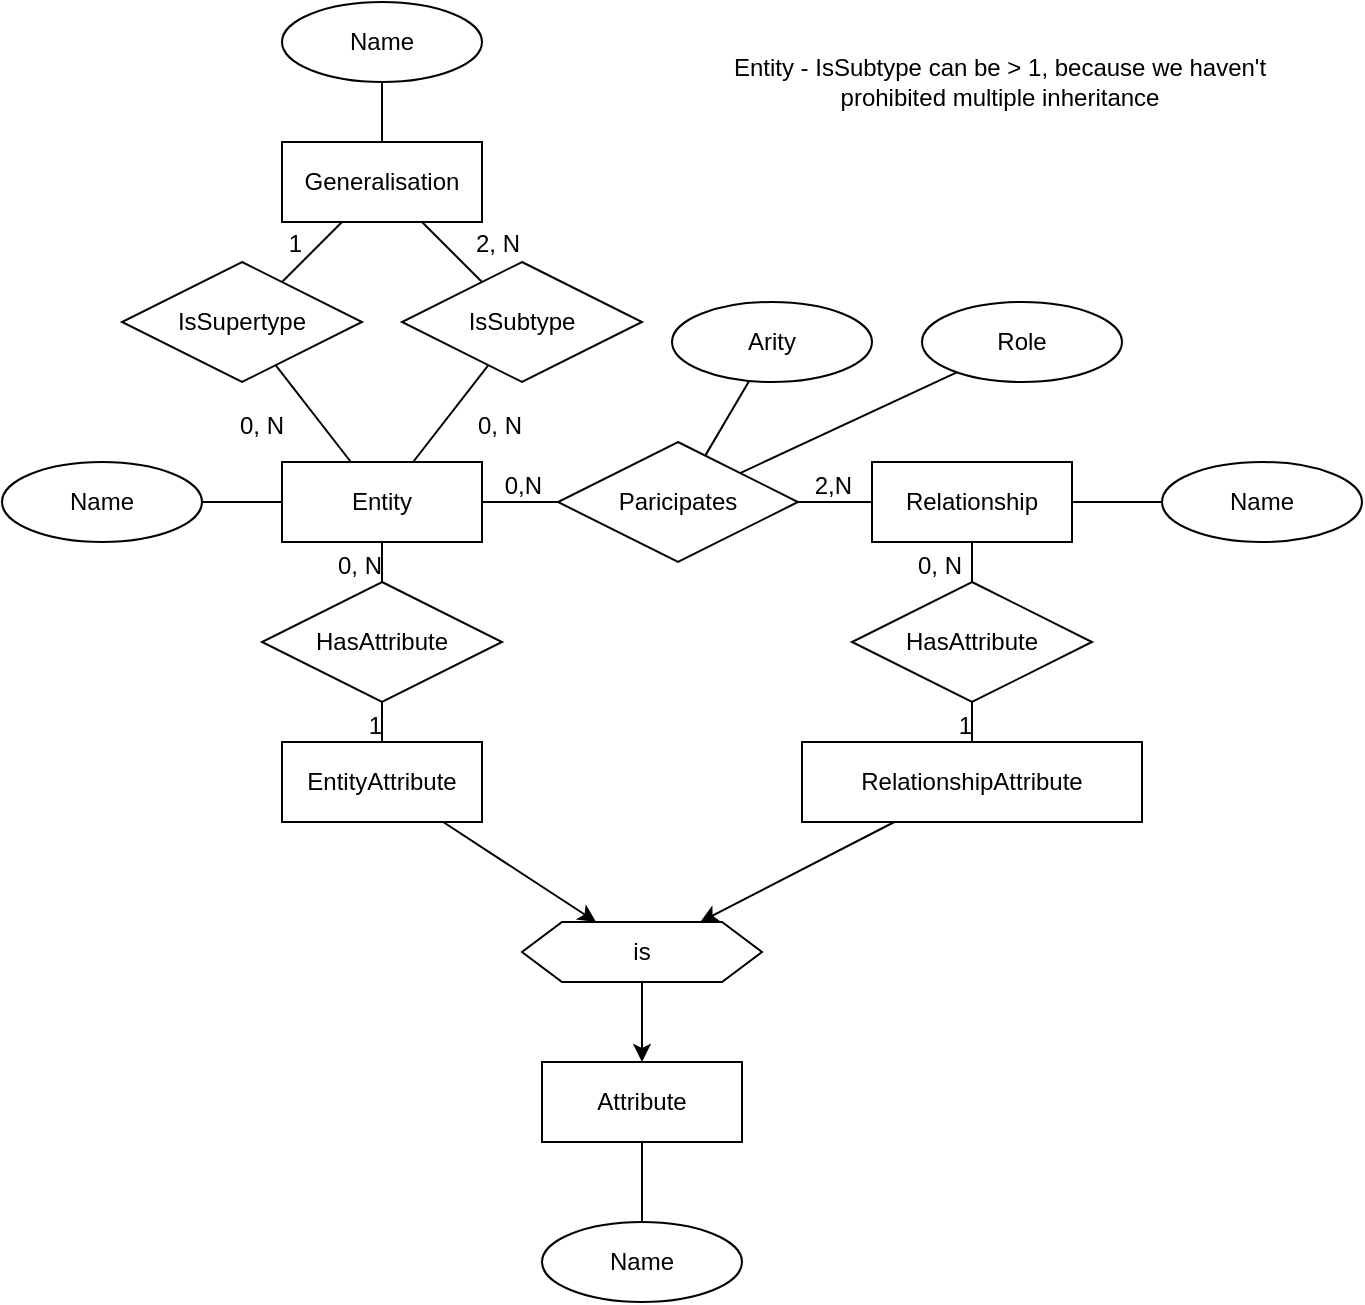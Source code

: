 <mxfile version="14.9.0" type="google"><diagram id="R2lEEEUBdFMjLlhIrx00" name="Page-1"><mxGraphModel dx="1185" dy="712" grid="1" gridSize="10" guides="1" tooltips="1" connect="1" arrows="1" fold="1" page="1" pageScale="1" pageWidth="850" pageHeight="1100" math="0" shadow="0" extFonts="Permanent Marker^https://fonts.googleapis.com/css?family=Permanent+Marker"><root><mxCell id="0"/><mxCell id="1" parent="0"/><mxCell id="xBqc--Fb50xrLihvyv_h-1" value="Entity" style="whiteSpace=wrap;html=1;align=center;" parent="1" vertex="1"><mxGeometry x="160" y="280" width="100" height="40" as="geometry"/></mxCell><mxCell id="xBqc--Fb50xrLihvyv_h-2" value="Relationship" style="whiteSpace=wrap;html=1;align=center;" parent="1" vertex="1"><mxGeometry x="455" y="280" width="100" height="40" as="geometry"/></mxCell><mxCell id="xBqc--Fb50xrLihvyv_h-5" value="Attribute" style="whiteSpace=wrap;html=1;align=center;" parent="1" vertex="1"><mxGeometry x="290" y="580" width="100" height="40" as="geometry"/></mxCell><mxCell id="xBqc--Fb50xrLihvyv_h-6" value="is" style="shape=hexagon;perimeter=hexagonPerimeter2;whiteSpace=wrap;html=1;fixedSize=1;" parent="1" vertex="1"><mxGeometry x="280" y="510" width="120" height="30" as="geometry"/></mxCell><mxCell id="xBqc--Fb50xrLihvyv_h-7" value="EntityAttribute" style="whiteSpace=wrap;html=1;align=center;" parent="1" vertex="1"><mxGeometry x="160" y="420" width="100" height="40" as="geometry"/></mxCell><mxCell id="xBqc--Fb50xrLihvyv_h-8" value="RelationshipAttribute" style="whiteSpace=wrap;html=1;align=center;" parent="1" vertex="1"><mxGeometry x="420" y="420" width="170" height="40" as="geometry"/></mxCell><mxCell id="xBqc--Fb50xrLihvyv_h-9" value="Name" style="ellipse;whiteSpace=wrap;html=1;align=center;" parent="1" vertex="1"><mxGeometry x="290" y="660" width="100" height="40" as="geometry"/></mxCell><mxCell id="xBqc--Fb50xrLihvyv_h-12" value="" style="endArrow=none;html=1;rounded=0;" parent="1" source="xBqc--Fb50xrLihvyv_h-5" target="xBqc--Fb50xrLihvyv_h-9" edge="1"><mxGeometry relative="1" as="geometry"><mxPoint x="120" y="720" as="sourcePoint"/><mxPoint x="280" y="720" as="targetPoint"/></mxGeometry></mxCell><mxCell id="xBqc--Fb50xrLihvyv_h-13" value="" style="endArrow=classic;html=1;" parent="1" source="xBqc--Fb50xrLihvyv_h-7" target="xBqc--Fb50xrLihvyv_h-6" edge="1"><mxGeometry width="50" height="50" relative="1" as="geometry"><mxPoint x="90" y="650" as="sourcePoint"/><mxPoint x="340" y="530" as="targetPoint"/></mxGeometry></mxCell><mxCell id="xBqc--Fb50xrLihvyv_h-14" value="" style="endArrow=classic;html=1;" parent="1" source="xBqc--Fb50xrLihvyv_h-8" target="xBqc--Fb50xrLihvyv_h-6" edge="1"><mxGeometry width="50" height="50" relative="1" as="geometry"><mxPoint x="560" y="630" as="sourcePoint"/><mxPoint x="610" y="580" as="targetPoint"/></mxGeometry></mxCell><mxCell id="xBqc--Fb50xrLihvyv_h-15" value="" style="endArrow=classic;html=1;" parent="1" source="xBqc--Fb50xrLihvyv_h-6" target="xBqc--Fb50xrLihvyv_h-5" edge="1"><mxGeometry width="50" height="50" relative="1" as="geometry"><mxPoint x="480" y="600" as="sourcePoint"/><mxPoint x="590" y="590" as="targetPoint"/></mxGeometry></mxCell><mxCell id="xBqc--Fb50xrLihvyv_h-16" value="Generalisation" style="whiteSpace=wrap;html=1;align=center;" parent="1" vertex="1"><mxGeometry x="160" y="120" width="100" height="40" as="geometry"/></mxCell><mxCell id="xBqc--Fb50xrLihvyv_h-17" value="IsSupertype" style="shape=rhombus;perimeter=rhombusPerimeter;whiteSpace=wrap;html=1;align=center;" parent="1" vertex="1"><mxGeometry x="80" y="180" width="120" height="60" as="geometry"/></mxCell><mxCell id="xBqc--Fb50xrLihvyv_h-18" value="IsSubtype" style="shape=rhombus;perimeter=rhombusPerimeter;whiteSpace=wrap;html=1;align=center;" parent="1" vertex="1"><mxGeometry x="220" y="180" width="120" height="60" as="geometry"/></mxCell><mxCell id="eBud6rbTgXAcrhmiEkKK-1" value="Paricipates" style="shape=rhombus;perimeter=rhombusPerimeter;whiteSpace=wrap;html=1;align=center;" vertex="1" parent="1"><mxGeometry x="298" y="270" width="120" height="60" as="geometry"/></mxCell><mxCell id="eBud6rbTgXAcrhmiEkKK-2" value="Arity" style="ellipse;whiteSpace=wrap;html=1;align=center;" vertex="1" parent="1"><mxGeometry x="355" y="200" width="100" height="40" as="geometry"/></mxCell><mxCell id="eBud6rbTgXAcrhmiEkKK-3" value="Role" style="ellipse;whiteSpace=wrap;html=1;align=center;" vertex="1" parent="1"><mxGeometry x="480" y="200" width="100" height="40" as="geometry"/></mxCell><mxCell id="eBud6rbTgXAcrhmiEkKK-6" value="HasAttribute" style="shape=rhombus;perimeter=rhombusPerimeter;whiteSpace=wrap;html=1;align=center;" vertex="1" parent="1"><mxGeometry x="150" y="340" width="120" height="60" as="geometry"/></mxCell><mxCell id="eBud6rbTgXAcrhmiEkKK-7" value="HasAttribute" style="shape=rhombus;perimeter=rhombusPerimeter;whiteSpace=wrap;html=1;align=center;" vertex="1" parent="1"><mxGeometry x="445" y="340" width="120" height="60" as="geometry"/></mxCell><mxCell id="eBud6rbTgXAcrhmiEkKK-8" value="Name" style="ellipse;whiteSpace=wrap;html=1;align=center;" vertex="1" parent="1"><mxGeometry x="600" y="280" width="100" height="40" as="geometry"/></mxCell><mxCell id="eBud6rbTgXAcrhmiEkKK-9" value="" style="endArrow=none;html=1;rounded=0;" edge="1" parent="1" source="xBqc--Fb50xrLihvyv_h-2" target="eBud6rbTgXAcrhmiEkKK-8"><mxGeometry relative="1" as="geometry"><mxPoint x="340" y="430" as="sourcePoint"/><mxPoint x="500" y="430" as="targetPoint"/></mxGeometry></mxCell><mxCell id="eBud6rbTgXAcrhmiEkKK-10" value="" style="endArrow=none;html=1;rounded=0;" edge="1" parent="1" source="eBud6rbTgXAcrhmiEkKK-1" target="eBud6rbTgXAcrhmiEkKK-3"><mxGeometry relative="1" as="geometry"><mxPoint x="340" y="430" as="sourcePoint"/><mxPoint x="500" y="430" as="targetPoint"/></mxGeometry></mxCell><mxCell id="eBud6rbTgXAcrhmiEkKK-11" value="" style="endArrow=none;html=1;rounded=0;" edge="1" parent="1" source="eBud6rbTgXAcrhmiEkKK-1" target="eBud6rbTgXAcrhmiEkKK-2"><mxGeometry relative="1" as="geometry"><mxPoint x="340" y="430" as="sourcePoint"/><mxPoint x="500" y="430" as="targetPoint"/></mxGeometry></mxCell><mxCell id="eBud6rbTgXAcrhmiEkKK-12" value="Name" style="ellipse;whiteSpace=wrap;html=1;align=center;" vertex="1" parent="1"><mxGeometry x="160" y="50" width="100" height="40" as="geometry"/></mxCell><mxCell id="eBud6rbTgXAcrhmiEkKK-13" value="" style="endArrow=none;html=1;rounded=0;" edge="1" parent="1" source="xBqc--Fb50xrLihvyv_h-16" target="eBud6rbTgXAcrhmiEkKK-12"><mxGeometry relative="1" as="geometry"><mxPoint x="340" y="300" as="sourcePoint"/><mxPoint x="500" y="300" as="targetPoint"/></mxGeometry></mxCell><mxCell id="eBud6rbTgXAcrhmiEkKK-14" value="" style="endArrow=none;html=1;rounded=0;" edge="1" parent="1" source="eBud6rbTgXAcrhmiEkKK-1" target="xBqc--Fb50xrLihvyv_h-2"><mxGeometry relative="1" as="geometry"><mxPoint x="290" y="380" as="sourcePoint"/><mxPoint x="390" y="380" as="targetPoint"/></mxGeometry></mxCell><mxCell id="eBud6rbTgXAcrhmiEkKK-15" value="2,N" style="resizable=0;html=1;align=right;verticalAlign=bottom;" connectable="0" vertex="1" parent="eBud6rbTgXAcrhmiEkKK-14"><mxGeometry x="1" relative="1" as="geometry"><mxPoint x="-10" as="offset"/></mxGeometry></mxCell><mxCell id="eBud6rbTgXAcrhmiEkKK-16" value="" style="endArrow=none;html=1;rounded=0;" edge="1" parent="1" source="eBud6rbTgXAcrhmiEkKK-1" target="xBqc--Fb50xrLihvyv_h-1"><mxGeometry relative="1" as="geometry"><mxPoint x="340" y="380" as="sourcePoint"/><mxPoint x="430" y="340" as="targetPoint"/></mxGeometry></mxCell><mxCell id="eBud6rbTgXAcrhmiEkKK-17" value="0,N" style="resizable=0;html=1;align=right;verticalAlign=bottom;" connectable="0" vertex="1" parent="eBud6rbTgXAcrhmiEkKK-16"><mxGeometry x="1" relative="1" as="geometry"><mxPoint x="30" as="offset"/></mxGeometry></mxCell><mxCell id="eBud6rbTgXAcrhmiEkKK-18" value="" style="endArrow=none;html=1;rounded=0;" edge="1" parent="1" source="xBqc--Fb50xrLihvyv_h-7" target="eBud6rbTgXAcrhmiEkKK-6"><mxGeometry relative="1" as="geometry"><mxPoint x="360" y="370" as="sourcePoint"/><mxPoint x="520" y="370" as="targetPoint"/></mxGeometry></mxCell><mxCell id="eBud6rbTgXAcrhmiEkKK-19" value="1" style="resizable=0;html=1;align=right;verticalAlign=bottom;" connectable="0" vertex="1" parent="eBud6rbTgXAcrhmiEkKK-18"><mxGeometry x="1" relative="1" as="geometry"><mxPoint y="20" as="offset"/></mxGeometry></mxCell><mxCell id="eBud6rbTgXAcrhmiEkKK-20" value="" style="endArrow=none;html=1;rounded=0;" edge="1" parent="1" source="eBud6rbTgXAcrhmiEkKK-6" target="xBqc--Fb50xrLihvyv_h-1"><mxGeometry relative="1" as="geometry"><mxPoint x="260" y="390" as="sourcePoint"/><mxPoint x="420" y="390" as="targetPoint"/></mxGeometry></mxCell><mxCell id="eBud6rbTgXAcrhmiEkKK-21" value="0, N" style="resizable=0;html=1;align=right;verticalAlign=bottom;" connectable="0" vertex="1" parent="eBud6rbTgXAcrhmiEkKK-20"><mxGeometry x="1" relative="1" as="geometry"><mxPoint y="20" as="offset"/></mxGeometry></mxCell><mxCell id="eBud6rbTgXAcrhmiEkKK-22" value="Name" style="ellipse;whiteSpace=wrap;html=1;align=center;" vertex="1" parent="1"><mxGeometry x="20" y="280" width="100" height="40" as="geometry"/></mxCell><mxCell id="eBud6rbTgXAcrhmiEkKK-23" value="" style="endArrow=none;html=1;rounded=0;" edge="1" parent="1" source="eBud6rbTgXAcrhmiEkKK-22" target="xBqc--Fb50xrLihvyv_h-1"><mxGeometry relative="1" as="geometry"><mxPoint x="350" y="470" as="sourcePoint"/><mxPoint x="510" y="470" as="targetPoint"/></mxGeometry></mxCell><mxCell id="eBud6rbTgXAcrhmiEkKK-24" value="" style="endArrow=none;html=1;rounded=0;" edge="1" parent="1" source="eBud6rbTgXAcrhmiEkKK-7" target="xBqc--Fb50xrLihvyv_h-2"><mxGeometry relative="1" as="geometry"><mxPoint x="350" y="390" as="sourcePoint"/><mxPoint x="740" y="450" as="targetPoint"/></mxGeometry></mxCell><mxCell id="eBud6rbTgXAcrhmiEkKK-25" value="0, N" style="resizable=0;html=1;align=right;verticalAlign=bottom;" connectable="0" vertex="1" parent="eBud6rbTgXAcrhmiEkKK-24"><mxGeometry x="1" relative="1" as="geometry"><mxPoint x="-5" y="20" as="offset"/></mxGeometry></mxCell><mxCell id="eBud6rbTgXAcrhmiEkKK-26" value="" style="endArrow=none;html=1;rounded=0;" edge="1" parent="1" source="eBud6rbTgXAcrhmiEkKK-7" target="xBqc--Fb50xrLihvyv_h-8"><mxGeometry relative="1" as="geometry"><mxPoint x="350" y="390" as="sourcePoint"/><mxPoint x="510" y="390" as="targetPoint"/></mxGeometry></mxCell><mxCell id="eBud6rbTgXAcrhmiEkKK-27" value="1" style="resizable=0;html=1;align=right;verticalAlign=bottom;" connectable="0" vertex="1" parent="eBud6rbTgXAcrhmiEkKK-26"><mxGeometry x="1" relative="1" as="geometry"/></mxCell><mxCell id="eBud6rbTgXAcrhmiEkKK-28" value="" style="endArrow=none;html=1;rounded=0;" edge="1" parent="1" source="xBqc--Fb50xrLihvyv_h-17" target="xBqc--Fb50xrLihvyv_h-16"><mxGeometry relative="1" as="geometry"><mxPoint x="350" y="320" as="sourcePoint"/><mxPoint x="510" y="320" as="targetPoint"/></mxGeometry></mxCell><mxCell id="eBud6rbTgXAcrhmiEkKK-29" value="1" style="resizable=0;html=1;align=right;verticalAlign=bottom;" connectable="0" vertex="1" parent="eBud6rbTgXAcrhmiEkKK-28"><mxGeometry x="1" relative="1" as="geometry"><mxPoint x="-20" y="20" as="offset"/></mxGeometry></mxCell><mxCell id="eBud6rbTgXAcrhmiEkKK-30" value="" style="endArrow=none;html=1;rounded=0;" edge="1" parent="1" source="xBqc--Fb50xrLihvyv_h-17" target="xBqc--Fb50xrLihvyv_h-1"><mxGeometry relative="1" as="geometry"><mxPoint x="110" y="225" as="sourcePoint"/><mxPoint x="510" y="320" as="targetPoint"/></mxGeometry></mxCell><mxCell id="eBud6rbTgXAcrhmiEkKK-31" value="0, N" style="resizable=0;html=1;align=right;verticalAlign=bottom;" connectable="0" vertex="1" parent="eBud6rbTgXAcrhmiEkKK-30"><mxGeometry x="1" relative="1" as="geometry"><mxPoint x="-33" y="-10" as="offset"/></mxGeometry></mxCell><mxCell id="eBud6rbTgXAcrhmiEkKK-32" value="" style="endArrow=none;html=1;rounded=0;" edge="1" parent="1" source="xBqc--Fb50xrLihvyv_h-18" target="xBqc--Fb50xrLihvyv_h-16"><mxGeometry relative="1" as="geometry"><mxPoint x="270" y="220" as="sourcePoint"/><mxPoint x="510" y="320" as="targetPoint"/></mxGeometry></mxCell><mxCell id="eBud6rbTgXAcrhmiEkKK-33" value="2, N" style="resizable=0;html=1;align=right;verticalAlign=bottom;" connectable="0" vertex="1" parent="eBud6rbTgXAcrhmiEkKK-32"><mxGeometry x="1" relative="1" as="geometry"><mxPoint x="50" y="20" as="offset"/></mxGeometry></mxCell><mxCell id="eBud6rbTgXAcrhmiEkKK-34" value="" style="endArrow=none;html=1;rounded=0;" edge="1" parent="1" source="xBqc--Fb50xrLihvyv_h-18" target="xBqc--Fb50xrLihvyv_h-1"><mxGeometry relative="1" as="geometry"><mxPoint x="350" y="320" as="sourcePoint"/><mxPoint x="226" y="270" as="targetPoint"/></mxGeometry></mxCell><mxCell id="eBud6rbTgXAcrhmiEkKK-35" value="0, N" style="resizable=0;html=1;align=right;verticalAlign=bottom;" connectable="0" vertex="1" parent="eBud6rbTgXAcrhmiEkKK-34"><mxGeometry x="1" relative="1" as="geometry"><mxPoint x="55" y="-10" as="offset"/></mxGeometry></mxCell><mxCell id="eBud6rbTgXAcrhmiEkKK-36" value="Entity - IsSubtype can be &amp;gt; 1, because we haven't prohibited multiple inheritance" style="text;html=1;strokeColor=none;fillColor=none;align=center;verticalAlign=middle;whiteSpace=wrap;rounded=0;" vertex="1" parent="1"><mxGeometry x="378" y="60" width="282" height="60" as="geometry"/></mxCell></root></mxGraphModel></diagram></mxfile>